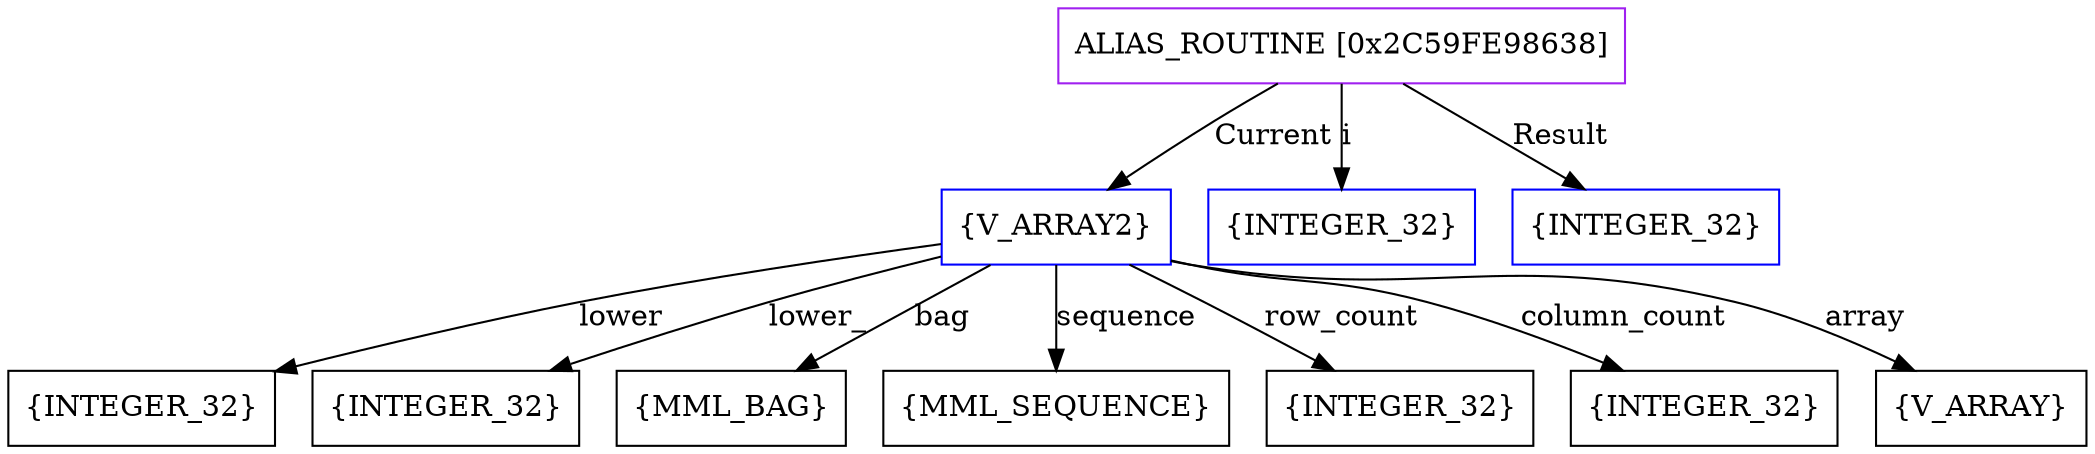 digraph g {
	node [shape=box]
	b1[color=purple label=<ALIAS_ROUTINE [0x2C59FE98638]>]
	b2[color=blue label=<{V_ARRAY2}>]
	b3[label=<{INTEGER_32}>]
	b4[label=<{INTEGER_32}>]
	b5[label=<{MML_BAG}>]
	b6[label=<{MML_SEQUENCE}>]
	b7[label=<{INTEGER_32}>]
	b8[label=<{INTEGER_32}>]
	b9[label=<{V_ARRAY}>]
	b10[color=blue label=<{INTEGER_32}>]
	b11[color=blue label=<{INTEGER_32}>]
	b1->b2[label=<Current>]
	b2->b3[label=<lower>]
	b2->b4[label=<lower_>]
	b2->b5[label=<bag>]
	b2->b6[label=<sequence>]
	b2->b7[label=<row_count>]
	b2->b8[label=<column_count>]
	b2->b9[label=<array>]
	b1->b10[label=<i>]
	b1->b11[label=<Result>]
}
